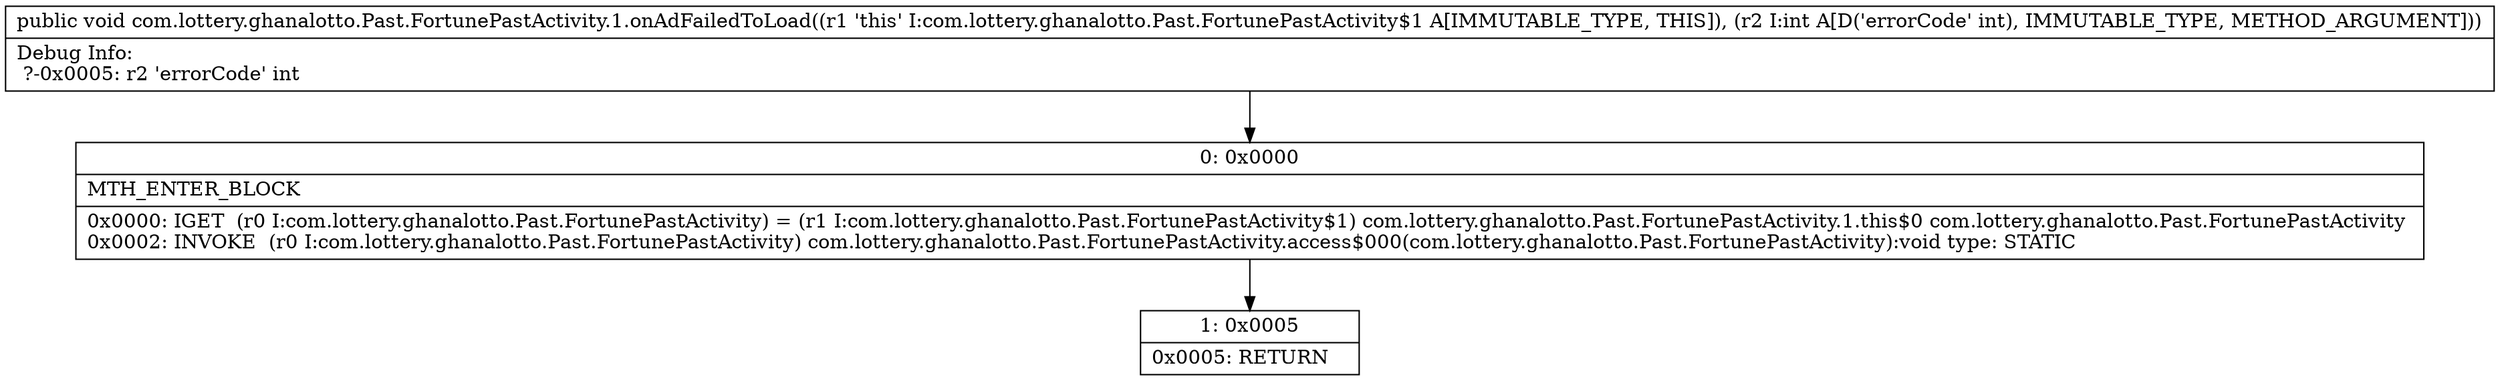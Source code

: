 digraph "CFG forcom.lottery.ghanalotto.Past.FortunePastActivity.1.onAdFailedToLoad(I)V" {
Node_0 [shape=record,label="{0\:\ 0x0000|MTH_ENTER_BLOCK\l|0x0000: IGET  (r0 I:com.lottery.ghanalotto.Past.FortunePastActivity) = (r1 I:com.lottery.ghanalotto.Past.FortunePastActivity$1) com.lottery.ghanalotto.Past.FortunePastActivity.1.this$0 com.lottery.ghanalotto.Past.FortunePastActivity \l0x0002: INVOKE  (r0 I:com.lottery.ghanalotto.Past.FortunePastActivity) com.lottery.ghanalotto.Past.FortunePastActivity.access$000(com.lottery.ghanalotto.Past.FortunePastActivity):void type: STATIC \l}"];
Node_1 [shape=record,label="{1\:\ 0x0005|0x0005: RETURN   \l}"];
MethodNode[shape=record,label="{public void com.lottery.ghanalotto.Past.FortunePastActivity.1.onAdFailedToLoad((r1 'this' I:com.lottery.ghanalotto.Past.FortunePastActivity$1 A[IMMUTABLE_TYPE, THIS]), (r2 I:int A[D('errorCode' int), IMMUTABLE_TYPE, METHOD_ARGUMENT]))  | Debug Info:\l  ?\-0x0005: r2 'errorCode' int\l}"];
MethodNode -> Node_0;
Node_0 -> Node_1;
}

